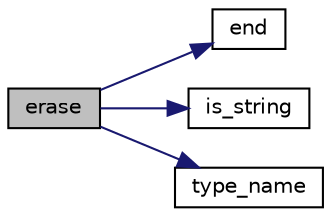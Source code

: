 digraph "erase"
{
 // LATEX_PDF_SIZE
  edge [fontname="Helvetica",fontsize="10",labelfontname="Helvetica",labelfontsize="10"];
  node [fontname="Helvetica",fontsize="10",shape=record];
  rankdir="LR";
  Node1 [label="erase",height=0.2,width=0.4,color="black", fillcolor="grey75", style="filled", fontcolor="black",tooltip="remove element given an iterator"];
  Node1 -> Node2 [color="midnightblue",fontsize="10",style="solid",fontname="Helvetica"];
  Node2 [label="end",height=0.2,width=0.4,color="black", fillcolor="white", style="filled",URL="$classnlohmann_1_1basic__json.html#afc5380afa64b233d0df01a147616974b",tooltip="returns an iterator to one past the last element"];
  Node1 -> Node3 [color="midnightblue",fontsize="10",style="solid",fontname="Helvetica"];
  Node3 [label="is_string",height=0.2,width=0.4,color="black", fillcolor="white", style="filled",URL="$classnlohmann_1_1basic__json.html#adef80b7704d7b8d8ed6bcf3c69fe9568",tooltip="return whether value is a string"];
  Node1 -> Node4 [color="midnightblue",fontsize="10",style="solid",fontname="Helvetica"];
  Node4 [label="type_name",height=0.2,width=0.4,color="black", fillcolor="white", style="filled",URL="$classnlohmann_1_1basic__json.html#a99cfa952f8b8deaae2505c89507ff3cd",tooltip="return the type as string"];
}
